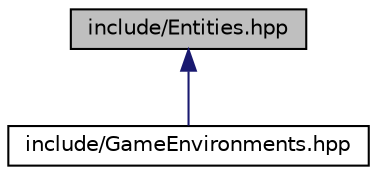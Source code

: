 digraph "include/Entities.hpp"
{
 // LATEX_PDF_SIZE
  edge [fontname="Helvetica",fontsize="10",labelfontname="Helvetica",labelfontsize="10"];
  node [fontname="Helvetica",fontsize="10",shape=record];
  Node1 [label="include/Entities.hpp",height=0.2,width=0.4,color="black", fillcolor="grey75", style="filled", fontcolor="black",tooltip="Player class."];
  Node1 -> Node2 [dir="back",color="midnightblue",fontsize="10",style="solid",fontname="Helvetica"];
  Node2 [label="include/GameEnvironments.hpp",height=0.2,width=0.4,color="black", fillcolor="white", style="filled",URL="$GameEnvironments_8hpp.html",tooltip="Event class."];
}
